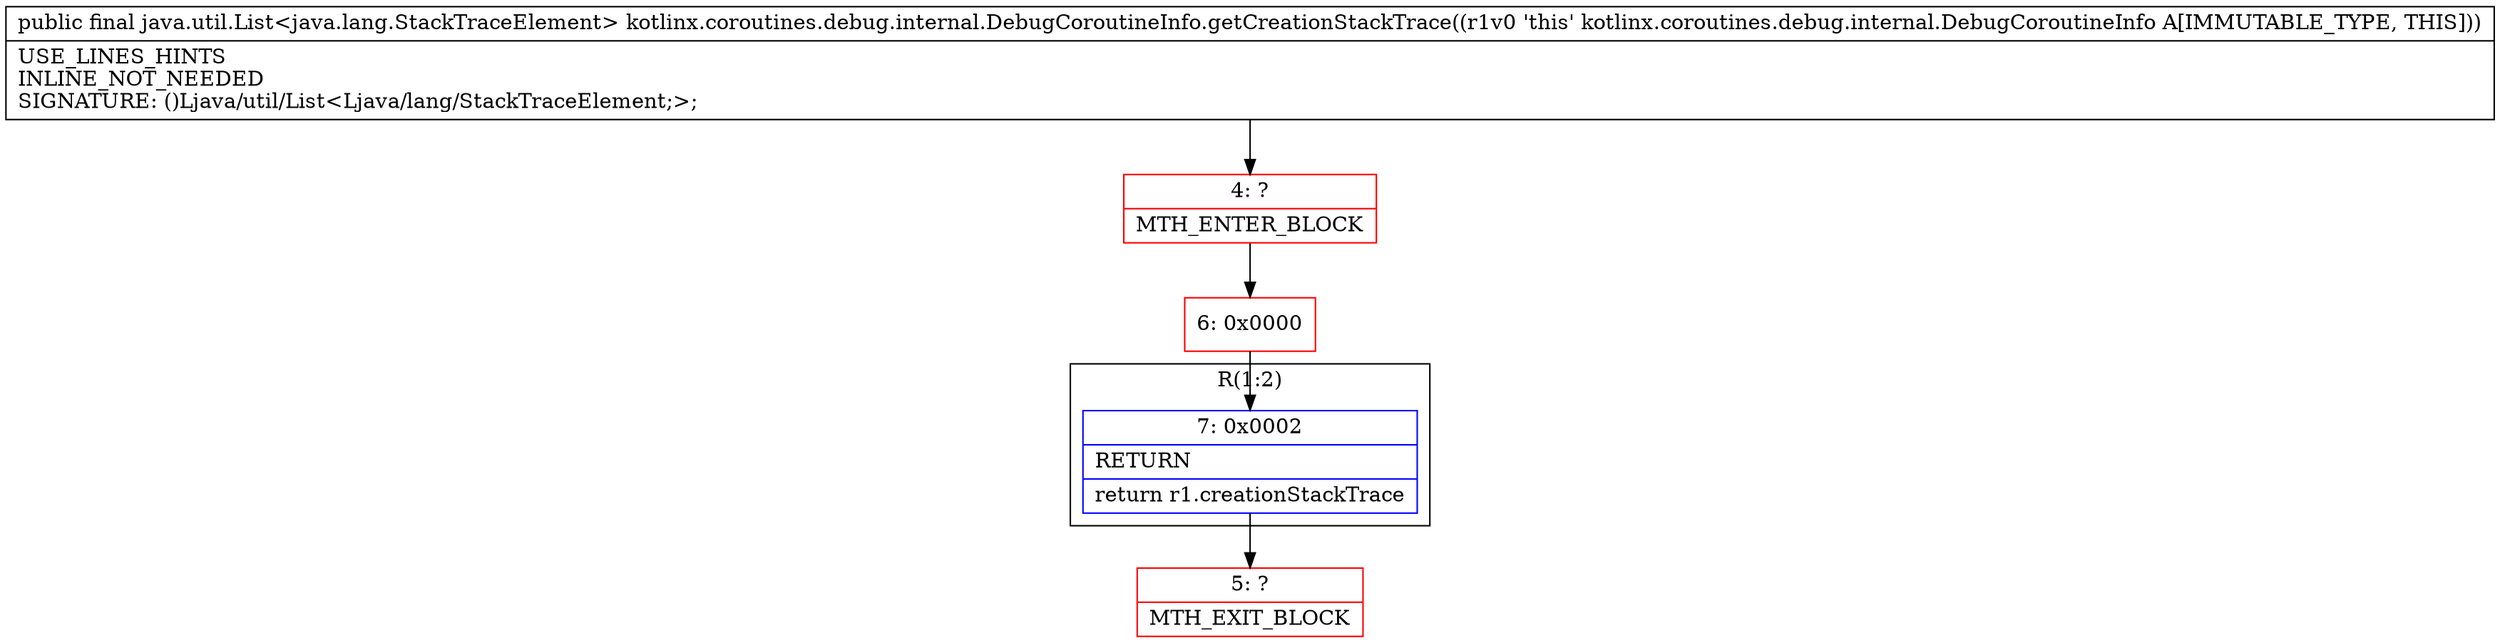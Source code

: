 digraph "CFG forkotlinx.coroutines.debug.internal.DebugCoroutineInfo.getCreationStackTrace()Ljava\/util\/List;" {
subgraph cluster_Region_161654365 {
label = "R(1:2)";
node [shape=record,color=blue];
Node_7 [shape=record,label="{7\:\ 0x0002|RETURN\l|return r1.creationStackTrace\l}"];
}
Node_4 [shape=record,color=red,label="{4\:\ ?|MTH_ENTER_BLOCK\l}"];
Node_6 [shape=record,color=red,label="{6\:\ 0x0000}"];
Node_5 [shape=record,color=red,label="{5\:\ ?|MTH_EXIT_BLOCK\l}"];
MethodNode[shape=record,label="{public final java.util.List\<java.lang.StackTraceElement\> kotlinx.coroutines.debug.internal.DebugCoroutineInfo.getCreationStackTrace((r1v0 'this' kotlinx.coroutines.debug.internal.DebugCoroutineInfo A[IMMUTABLE_TYPE, THIS]))  | USE_LINES_HINTS\lINLINE_NOT_NEEDED\lSIGNATURE: ()Ljava\/util\/List\<Ljava\/lang\/StackTraceElement;\>;\l}"];
MethodNode -> Node_4;Node_7 -> Node_5;
Node_4 -> Node_6;
Node_6 -> Node_7;
}

